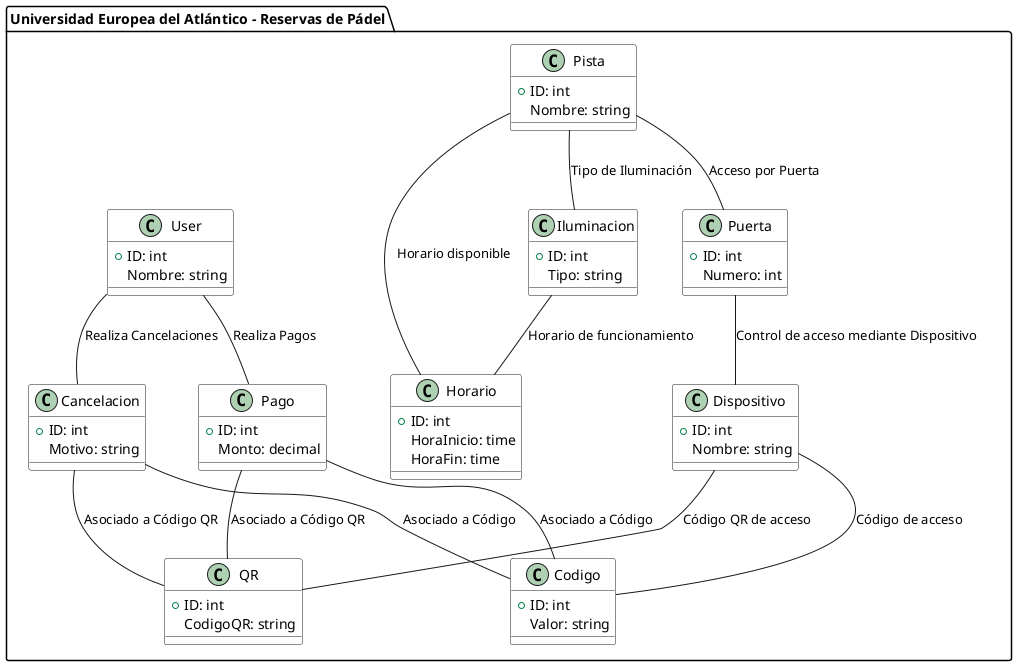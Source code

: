 @startuml PADEL

!define Entity class
!define EntityBG color #E8D5B8
!define EntityBorder color #D1A77B

skinparam class {
    BackgroundColor EntityBG    
    FontSize 14
}

package "Universidad Europea del Atlántico - Reservas de Pádel" {

    class Pista {
        +ID: int
        Nombre: string
    }

    class Horario {
        +ID: int
        HoraInicio: time
        HoraFin: time
    }

    class Puerta {
        +ID: int
        Numero: int
    }

    class Iluminacion {
        +ID: int
        Tipo: string
    }

    class Dispositivo {
        +ID: int
        Nombre: string
    }

    class Codigo {
        +ID: int
        Valor: string
    }

    class QR {
        +ID: int
        CodigoQR: string
    }

    class User {
        +ID: int
        Nombre: string
    }

    class Pago {
        +ID: int
        Monto: decimal
    }

    class Cancelacion {
        +ID: int
        Motivo: string
    }

    Pista -- Horario: Horario disponible
    Pista -- Puerta: Acceso por Puerta
    Pista -- Iluminacion: Tipo de Iluminación
    Iluminacion -- Horario: Horario de funcionamiento
    Puerta -- Dispositivo: Control de acceso mediante Dispositivo
    Dispositivo -- Codigo: Código de acceso
    Dispositivo -- QR: Código QR de acceso
    User -- Pago: Realiza Pagos
    User -- Cancelacion: Realiza Cancelaciones
    Pago -- Codigo: Asociado a Código
    Pago -- QR: Asociado a Código QR
    Cancelacion -- QR: Asociado a Código QR
    Cancelacion -- Codigo: Asociado a Código

}

@enduml
